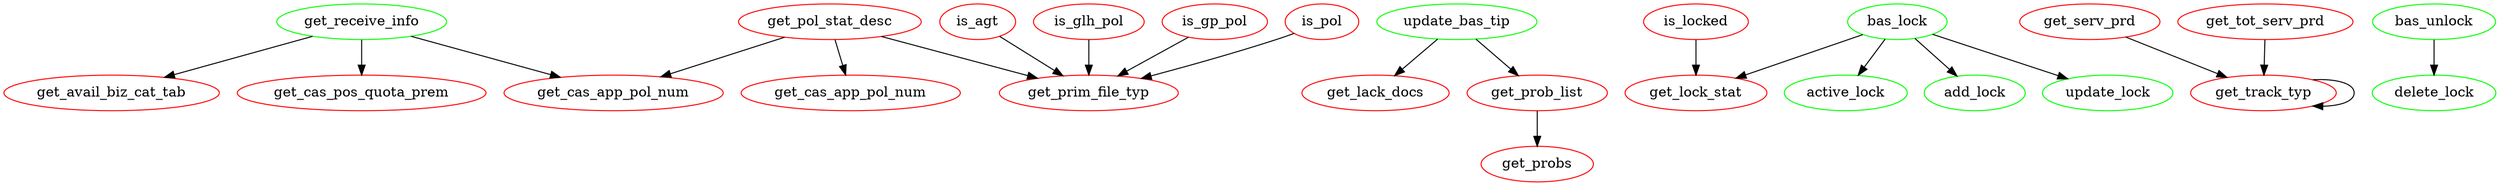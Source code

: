 digraph cas_bas_sc_utl_body_sub_callgraph{"cas_bas_sc_utl_body.FUNCTION|get_avail_biz_cat_tab"[label="get_avail_biz_cat_tab",color=red];
"cas_bas_sc_utl_body.FUNCTION|get_cas_app_pol_num"[label="get_cas_app_pol_num",color=red];
"cas_bas_sc_utl_body.FUNCTION|get_cas_pos_quota_prem"[label="get_cas_pos_quota_prem",color=red];
"cas_bas_sc_utl_body.FUNCTION|get_lack_docs"[label="get_lack_docs",color=red];
"cas_bas_sc_utl_body.FUNCTION|get_lock_stat"[label="get_lock_stat",color=red];
"cas_bas_sc_utl_body.FUNCTION|get_pol_stat_desc"->"cas_bas_sc_utl_body.FUNCTION|get_cas_app_pol_num";
"cas_bas_sc_utl_body.FUNCTION|get_pol_stat_desc"->"cas_bas_sc_utl_body.FUNCTION|get_pol_stat_desc.FUNCTION|get_cas_app_pol_num";
"cas_bas_sc_utl_body.FUNCTION|get_pol_stat_desc"->"cas_bas_sc_utl_body.FUNCTION|get_prim_file_typ";
"cas_bas_sc_utl_body.FUNCTION|get_pol_stat_desc"[label="get_pol_stat_desc",color=red];
"cas_bas_sc_utl_body.FUNCTION|get_pol_stat_desc.FUNCTION|get_cas_app_pol_num"[label="get_cas_app_pol_num",color=red];
"cas_bas_sc_utl_body.FUNCTION|get_prim_file_typ"[label="get_prim_file_typ",color=red];
"cas_bas_sc_utl_body.FUNCTION|get_prob_list"->"cas_bas_sc_utl_body.FUNCTION|get_probs";
"cas_bas_sc_utl_body.FUNCTION|get_prob_list"[label="get_prob_list",color=red];
"cas_bas_sc_utl_body.FUNCTION|get_probs"[label="get_probs",color=red];
"cas_bas_sc_utl_body.FUNCTION|get_serv_prd"->"cas_bas_sc_utl_body.FUNCTION|get_track_typ";
"cas_bas_sc_utl_body.FUNCTION|get_serv_prd"[label="get_serv_prd",color=red];
"cas_bas_sc_utl_body.FUNCTION|get_tot_serv_prd"->"cas_bas_sc_utl_body.FUNCTION|get_track_typ";
"cas_bas_sc_utl_body.FUNCTION|get_tot_serv_prd"[label="get_tot_serv_prd",color=red];
"cas_bas_sc_utl_body.FUNCTION|get_track_typ"->"cas_bas_sc_utl_body.FUNCTION|get_track_typ";
"cas_bas_sc_utl_body.FUNCTION|get_track_typ"[label="get_track_typ",color=red];
"cas_bas_sc_utl_body.FUNCTION|is_agt"->"cas_bas_sc_utl_body.FUNCTION|get_prim_file_typ";
"cas_bas_sc_utl_body.FUNCTION|is_agt"[label="is_agt",color=red];
"cas_bas_sc_utl_body.FUNCTION|is_glh_pol"->"cas_bas_sc_utl_body.FUNCTION|get_prim_file_typ";
"cas_bas_sc_utl_body.FUNCTION|is_glh_pol"[label="is_glh_pol",color=red];
"cas_bas_sc_utl_body.FUNCTION|is_gp_pol"->"cas_bas_sc_utl_body.FUNCTION|get_prim_file_typ";
"cas_bas_sc_utl_body.FUNCTION|is_gp_pol"[label="is_gp_pol",color=red];
"cas_bas_sc_utl_body.FUNCTION|is_locked"->"cas_bas_sc_utl_body.FUNCTION|get_lock_stat";
"cas_bas_sc_utl_body.FUNCTION|is_locked"[label="is_locked",color=red];
"cas_bas_sc_utl_body.FUNCTION|is_pol"->"cas_bas_sc_utl_body.FUNCTION|get_prim_file_typ";
"cas_bas_sc_utl_body.FUNCTION|is_pol"[label="is_pol",color=red];
"cas_bas_sc_utl_body.PROCEDURE|active_lock"[label="active_lock",color=green];
"cas_bas_sc_utl_body.PROCEDURE|bas_lock"->"cas_bas_sc_utl_body.FUNCTION|get_lock_stat";
"cas_bas_sc_utl_body.PROCEDURE|bas_lock"->"cas_bas_sc_utl_body.PROCEDURE|active_lock";
"cas_bas_sc_utl_body.PROCEDURE|bas_lock"->"cas_bas_sc_utl_body.PROCEDURE|bas_lock.PROCEDURE|add_lock";
"cas_bas_sc_utl_body.PROCEDURE|bas_lock"->"cas_bas_sc_utl_body.PROCEDURE|bas_lock.PROCEDURE|update_lock";
"cas_bas_sc_utl_body.PROCEDURE|bas_lock"[label="bas_lock",color=green];
"cas_bas_sc_utl_body.PROCEDURE|bas_lock.PROCEDURE|add_lock"[label="add_lock",color=green];
"cas_bas_sc_utl_body.PROCEDURE|bas_lock.PROCEDURE|update_lock"[label="update_lock",color=green];
"cas_bas_sc_utl_body.PROCEDURE|bas_unlock"->"cas_bas_sc_utl_body.PROCEDURE|bas_unlock.PROCEDURE|delete_lock";
"cas_bas_sc_utl_body.PROCEDURE|bas_unlock"[label="bas_unlock",color=green];
"cas_bas_sc_utl_body.PROCEDURE|bas_unlock.PROCEDURE|delete_lock"[label="delete_lock",color=green];
"cas_bas_sc_utl_body.PROCEDURE|get_receive_info"->"cas_bas_sc_utl_body.FUNCTION|get_avail_biz_cat_tab";
"cas_bas_sc_utl_body.PROCEDURE|get_receive_info"->"cas_bas_sc_utl_body.FUNCTION|get_cas_app_pol_num";
"cas_bas_sc_utl_body.PROCEDURE|get_receive_info"->"cas_bas_sc_utl_body.FUNCTION|get_cas_pos_quota_prem";
"cas_bas_sc_utl_body.PROCEDURE|get_receive_info"[label="get_receive_info",color=green];
"cas_bas_sc_utl_body.PROCEDURE|update_bas_tip"->"cas_bas_sc_utl_body.FUNCTION|get_lack_docs";
"cas_bas_sc_utl_body.PROCEDURE|update_bas_tip"->"cas_bas_sc_utl_body.FUNCTION|get_prob_list";
"cas_bas_sc_utl_body.PROCEDURE|update_bas_tip"[label="update_bas_tip",color=green];
}